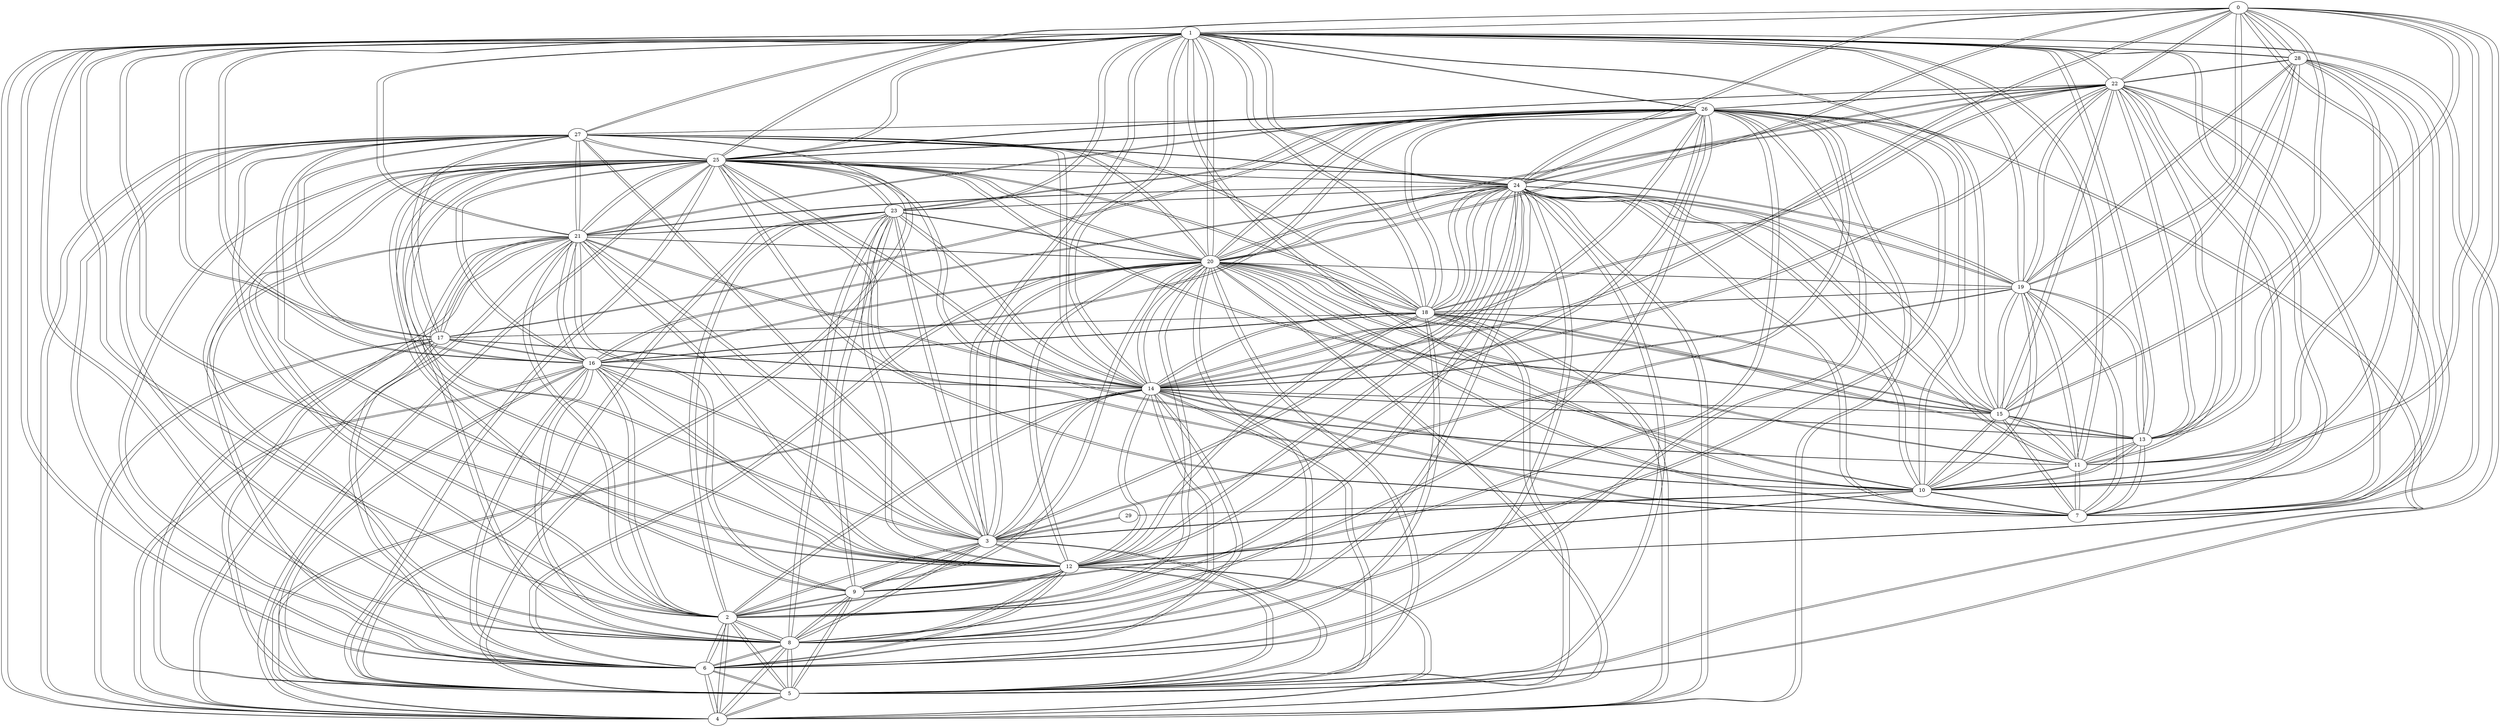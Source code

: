 graph G {
    "0" [label="0"];
    "1" [label="1"];
    "2" [label="2"];
    "3" [label="3"];
    "4" [label="4"];
    "5" [label="5"];
    "6" [label="6"];
    "7" [label="7"];
    "8" [label="8"];
    "9" [label="9"];
    "10" [label="10"];
    "11" [label="11"];
    "12" [label="12"];
    "13" [label="13"];
    "14" [label="14"];
    "15" [label="15"];
    "16" [label="16"];
    "17" [label="17"];
    "18" [label="18"];
    "19" [label="19"];
    "20" [label="20"];
    "21" [label="21"];
    "22" [label="22"];
    "23" [label="23"];
    "24" [label="24"];
    "25" [label="25"];
    "26" [label="26"];
    "27" [label="27"];
    "28" [label="28"];
    "29" [label="29"];
    "0" -- "1";
    "1" -- "0";
    "0" -- "7";
    "7" -- "0";
    "0" -- "10";
    "10" -- "0";
    "0" -- "11";
    "11" -- "0";
    "0" -- "13";
    "13" -- "0";
    "0" -- "14";
    "14" -- "0";
    "0" -- "15";
    "15" -- "0";
    "0" -- "19";
    "19" -- "0";
    "0" -- "20";
    "20" -- "0";
    "0" -- "22";
    "22" -- "0";
    "0" -- "24";
    "24" -- "0";
    "0" -- "25";
    "25" -- "0";
    "0" -- "28";
    "28" -- "0";
    "1" -- "2";
    "2" -- "1";
    "1" -- "3";
    "3" -- "1";
    "1" -- "4";
    "4" -- "1";
    "1" -- "5";
    "5" -- "1";
    "1" -- "6";
    "6" -- "1";
    "1" -- "7";
    "7" -- "1";
    "1" -- "8";
    "8" -- "1";
    "1" -- "10";
    "10" -- "1";
    "1" -- "11";
    "11" -- "1";
    "1" -- "12";
    "12" -- "1";
    "1" -- "13";
    "13" -- "1";
    "1" -- "14";
    "14" -- "1";
    "1" -- "15";
    "15" -- "1";
    "1" -- "16";
    "16" -- "1";
    "1" -- "17";
    "17" -- "1";
    "1" -- "18";
    "18" -- "1";
    "1" -- "19";
    "19" -- "1";
    "1" -- "20";
    "20" -- "1";
    "1" -- "21";
    "21" -- "1";
    "1" -- "22";
    "22" -- "1";
    "1" -- "23";
    "23" -- "1";
    "1" -- "24";
    "24" -- "1";
    "1" -- "25";
    "25" -- "1";
    "1" -- "26";
    "26" -- "1";
    "1" -- "27";
    "27" -- "1";
    "1" -- "28";
    "28" -- "1";
    "2" -- "3";
    "3" -- "2";
    "2" -- "4";
    "4" -- "2";
    "2" -- "5";
    "5" -- "2";
    "2" -- "6";
    "6" -- "2";
    "2" -- "8";
    "8" -- "2";
    "2" -- "9";
    "9" -- "2";
    "2" -- "12";
    "12" -- "2";
    "2" -- "14";
    "14" -- "2";
    "2" -- "16";
    "16" -- "2";
    "2" -- "20";
    "20" -- "2";
    "2" -- "21";
    "21" -- "2";
    "2" -- "23";
    "23" -- "2";
    "2" -- "24";
    "24" -- "2";
    "2" -- "25";
    "25" -- "2";
    "2" -- "26";
    "26" -- "2";
    "2" -- "27";
    "27" -- "2";
    "3" -- "5";
    "5" -- "3";
    "3" -- "8";
    "8" -- "3";
    "3" -- "9";
    "9" -- "3";
    "3" -- "10";
    "10" -- "3";
    "3" -- "12";
    "12" -- "3";
    "3" -- "14";
    "14" -- "3";
    "3" -- "16";
    "16" -- "3";
    "3" -- "20";
    "20" -- "3";
    "3" -- "21";
    "21" -- "3";
    "3" -- "23";
    "23" -- "3";
    "3" -- "24";
    "24" -- "3";
    "3" -- "25";
    "25" -- "3";
    "3" -- "26";
    "26" -- "3";
    "3" -- "27";
    "27" -- "3";
    "3" -- "29";
    "29" -- "3";
    "4" -- "5";
    "5" -- "4";
    "4" -- "6";
    "6" -- "4";
    "4" -- "8";
    "8" -- "4";
    "4" -- "12";
    "12" -- "4";
    "4" -- "14";
    "14" -- "4";
    "4" -- "16";
    "16" -- "4";
    "4" -- "17";
    "17" -- "4";
    "4" -- "18";
    "18" -- "4";
    "4" -- "20";
    "20" -- "4";
    "4" -- "21";
    "21" -- "4";
    "4" -- "24";
    "24" -- "4";
    "4" -- "25";
    "25" -- "4";
    "4" -- "26";
    "26" -- "4";
    "4" -- "27";
    "27" -- "4";
    "5" -- "6";
    "6" -- "5";
    "5" -- "8";
    "8" -- "5";
    "5" -- "9";
    "9" -- "5";
    "5" -- "12";
    "12" -- "5";
    "5" -- "14";
    "14" -- "5";
    "5" -- "16";
    "16" -- "5";
    "5" -- "17";
    "17" -- "5";
    "5" -- "18";
    "18" -- "5";
    "5" -- "20";
    "20" -- "5";
    "5" -- "21";
    "21" -- "5";
    "5" -- "23";
    "23" -- "5";
    "5" -- "24";
    "24" -- "5";
    "5" -- "25";
    "25" -- "5";
    "5" -- "26";
    "26" -- "5";
    "5" -- "27";
    "27" -- "5";
    "6" -- "8";
    "8" -- "6";
    "6" -- "12";
    "12" -- "6";
    "6" -- "14";
    "14" -- "6";
    "6" -- "16";
    "16" -- "6";
    "6" -- "17";
    "17" -- "6";
    "6" -- "18";
    "18" -- "6";
    "6" -- "20";
    "20" -- "6";
    "6" -- "21";
    "21" -- "6";
    "6" -- "24";
    "24" -- "6";
    "6" -- "25";
    "25" -- "6";
    "6" -- "26";
    "26" -- "6";
    "6" -- "27";
    "27" -- "6";
    "7" -- "10";
    "10" -- "7";
    "7" -- "11";
    "11" -- "7";
    "7" -- "13";
    "13" -- "7";
    "7" -- "14";
    "14" -- "7";
    "7" -- "15";
    "15" -- "7";
    "7" -- "19";
    "19" -- "7";
    "7" -- "20";
    "20" -- "7";
    "7" -- "22";
    "22" -- "7";
    "7" -- "24";
    "24" -- "7";
    "7" -- "25";
    "25" -- "7";
    "7" -- "28";
    "28" -- "7";
    "8" -- "9";
    "9" -- "8";
    "8" -- "12";
    "12" -- "8";
    "8" -- "14";
    "14" -- "8";
    "8" -- "16";
    "16" -- "8";
    "8" -- "20";
    "20" -- "8";
    "8" -- "21";
    "21" -- "8";
    "8" -- "23";
    "23" -- "8";
    "8" -- "24";
    "24" -- "8";
    "8" -- "25";
    "25" -- "8";
    "8" -- "26";
    "26" -- "8";
    "8" -- "27";
    "27" -- "8";
    "9" -- "12";
    "12" -- "9";
    "9" -- "20";
    "20" -- "9";
    "9" -- "21";
    "21" -- "9";
    "9" -- "23";
    "23" -- "9";
    "9" -- "25";
    "25" -- "9";
    "9" -- "26";
    "26" -- "9";
    "10" -- "11";
    "11" -- "10";
    "10" -- "12";
    "12" -- "10";
    "10" -- "13";
    "13" -- "10";
    "10" -- "14";
    "14" -- "10";
    "10" -- "15";
    "15" -- "10";
    "10" -- "19";
    "19" -- "10";
    "10" -- "20";
    "20" -- "10";
    "10" -- "22";
    "22" -- "10";
    "10" -- "24";
    "24" -- "10";
    "10" -- "25";
    "25" -- "10";
    "10" -- "26";
    "26" -- "10";
    "10" -- "28";
    "28" -- "10";
    "10" -- "29";
    "29" -- "10";
    "11" -- "13";
    "13" -- "11";
    "11" -- "15";
    "15" -- "11";
    "11" -- "19";
    "19" -- "11";
    "11" -- "20";
    "20" -- "11";
    "11" -- "22";
    "22" -- "11";
    "11" -- "24";
    "24" -- "11";
    "11" -- "25";
    "25" -- "11";
    "11" -- "28";
    "28" -- "11";
    "12" -- "14";
    "14" -- "12";
    "12" -- "16";
    "16" -- "12";
    "12" -- "18";
    "18" -- "12";
    "12" -- "20";
    "20" -- "12";
    "12" -- "21";
    "21" -- "12";
    "12" -- "22";
    "22" -- "12";
    "12" -- "23";
    "23" -- "12";
    "12" -- "24";
    "24" -- "12";
    "12" -- "25";
    "25" -- "12";
    "12" -- "26";
    "26" -- "12";
    "12" -- "27";
    "27" -- "12";
    "13" -- "14";
    "14" -- "13";
    "13" -- "15";
    "15" -- "13";
    "13" -- "18";
    "18" -- "13";
    "13" -- "19";
    "19" -- "13";
    "13" -- "22";
    "22" -- "13";
    "13" -- "28";
    "28" -- "13";
    "14" -- "15";
    "15" -- "14";
    "14" -- "16";
    "16" -- "14";
    "14" -- "17";
    "17" -- "14";
    "14" -- "18";
    "18" -- "14";
    "14" -- "19";
    "19" -- "14";
    "14" -- "20";
    "20" -- "14";
    "14" -- "21";
    "21" -- "14";
    "14" -- "22";
    "22" -- "14";
    "14" -- "23";
    "23" -- "14";
    "14" -- "24";
    "24" -- "14";
    "14" -- "25";
    "25" -- "14";
    "14" -- "26";
    "26" -- "14";
    "14" -- "27";
    "27" -- "14";
    "15" -- "18";
    "18" -- "15";
    "15" -- "19";
    "19" -- "15";
    "15" -- "20";
    "20" -- "15";
    "15" -- "22";
    "22" -- "15";
    "15" -- "24";
    "24" -- "15";
    "15" -- "25";
    "25" -- "15";
    "15" -- "28";
    "28" -- "15";
    "16" -- "17";
    "17" -- "16";
    "16" -- "18";
    "18" -- "16";
    "16" -- "20";
    "20" -- "16";
    "16" -- "21";
    "21" -- "16";
    "16" -- "24";
    "24" -- "16";
    "16" -- "25";
    "25" -- "16";
    "16" -- "26";
    "26" -- "16";
    "16" -- "27";
    "27" -- "16";
    "17" -- "18";
    "18" -- "17";
    "17" -- "21";
    "21" -- "17";
    "17" -- "26";
    "26" -- "17";
    "17" -- "27";
    "27" -- "17";
    "18" -- "19";
    "19" -- "18";
    "18" -- "20";
    "20" -- "18";
    "18" -- "22";
    "22" -- "18";
    "18" -- "24";
    "24" -- "18";
    "18" -- "25";
    "25" -- "18";
    "18" -- "26";
    "26" -- "18";
    "18" -- "27";
    "27" -- "18";
    "19" -- "20";
    "20" -- "19";
    "19" -- "22";
    "22" -- "19";
    "19" -- "24";
    "24" -- "19";
    "19" -- "25";
    "25" -- "19";
    "19" -- "28";
    "28" -- "19";
    "20" -- "21";
    "21" -- "20";
    "20" -- "22";
    "22" -- "20";
    "20" -- "23";
    "23" -- "20";
    "20" -- "24";
    "24" -- "20";
    "20" -- "25";
    "25" -- "20";
    "20" -- "26";
    "26" -- "20";
    "20" -- "27";
    "27" -- "20";
    "21" -- "23";
    "23" -- "21";
    "21" -- "24";
    "24" -- "21";
    "21" -- "25";
    "25" -- "21";
    "21" -- "26";
    "26" -- "21";
    "21" -- "27";
    "27" -- "21";
    "22" -- "24";
    "24" -- "22";
    "22" -- "25";
    "25" -- "22";
    "22" -- "26";
    "26" -- "22";
    "22" -- "28";
    "28" -- "22";
    "23" -- "24";
    "24" -- "23";
    "23" -- "25";
    "25" -- "23";
    "23" -- "26";
    "26" -- "23";
    "24" -- "25";
    "25" -- "24";
    "24" -- "26";
    "26" -- "24";
    "24" -- "27";
    "27" -- "24";
    "25" -- "26";
    "26" -- "25";
    "25" -- "27";
    "27" -- "25";
    "26" -- "27";
    "27" -- "26";
}
